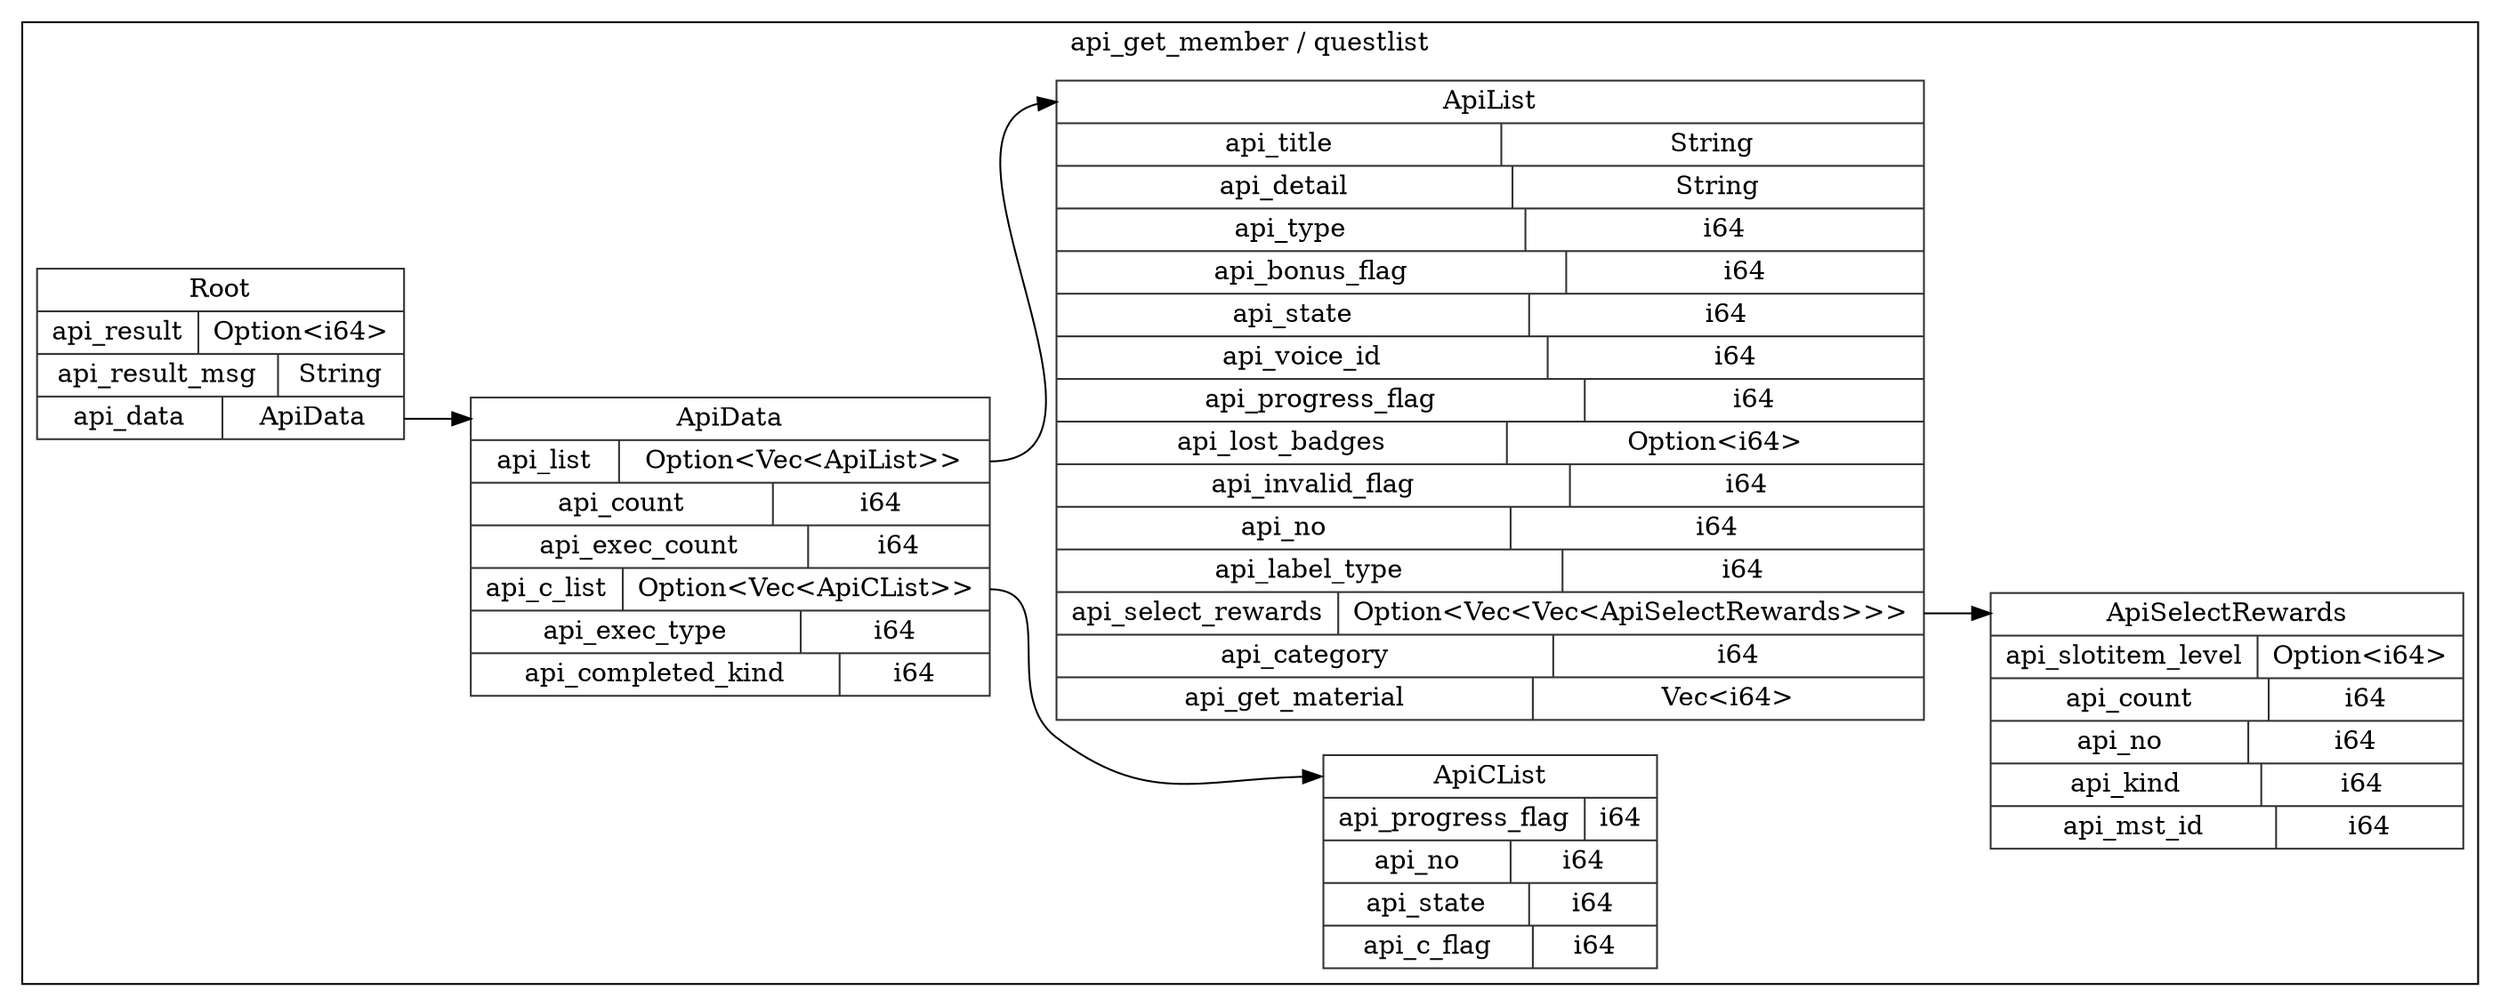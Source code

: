 digraph {
  rankdir=LR;
  subgraph cluster_0 {
    label="api_get_member / questlist";
    node [style="filled", color=white, style="solid", color=gray20];
    api_get_member__questlist__ApiData [label="<ApiData> ApiData  | { api_list | <api_list> Option\<Vec\<ApiList\>\> } | { api_count | <api_count> i64 } | { api_exec_count | <api_exec_count> i64 } | { api_c_list | <api_c_list> Option\<Vec\<ApiCList\>\> } | { api_exec_type | <api_exec_type> i64 } | { api_completed_kind | <api_completed_kind> i64 }", shape=record];
    api_get_member__questlist__ApiList;
    api_get_member__questlist__ApiData:api_list:e -> api_get_member__questlist__ApiList:ApiList:w;
    api_get_member__questlist__ApiCList;
    api_get_member__questlist__ApiData:api_c_list:e -> api_get_member__questlist__ApiCList:ApiCList:w;
    api_get_member__questlist__ApiCList [label="<ApiCList> ApiCList  | { api_progress_flag | <api_progress_flag> i64 } | { api_no | <api_no> i64 } | { api_state | <api_state> i64 } | { api_c_flag | <api_c_flag> i64 }", shape=record];
    api_get_member__questlist__Root [label="<Root> Root  | { api_result | <api_result> Option\<i64\> } | { api_result_msg | <api_result_msg> String } | { api_data | <api_data> ApiData }", shape=record];
    api_get_member__questlist__Root:api_data:e -> api_get_member__questlist__ApiData:ApiData:w;
    api_get_member__questlist__ApiList [label="<ApiList> ApiList  | { api_title | <api_title> String } | { api_detail | <api_detail> String } | { api_type | <api_type> i64 } | { api_bonus_flag | <api_bonus_flag> i64 } | { api_state | <api_state> i64 } | { api_voice_id | <api_voice_id> i64 } | { api_progress_flag | <api_progress_flag> i64 } | { api_lost_badges | <api_lost_badges> Option\<i64\> } | { api_invalid_flag | <api_invalid_flag> i64 } | { api_no | <api_no> i64 } | { api_label_type | <api_label_type> i64 } | { api_select_rewards | <api_select_rewards> Option\<Vec\<Vec\<ApiSelectRewards\>\>\> } | { api_category | <api_category> i64 } | { api_get_material | <api_get_material> Vec\<i64\> }", shape=record];
    api_get_member__questlist__ApiSelectRewards;
    api_get_member__questlist__ApiList:api_select_rewards:e -> api_get_member__questlist__ApiSelectRewards:ApiSelectRewards:w;
    api_get_member__questlist__ApiSelectRewards [label="<ApiSelectRewards> ApiSelectRewards  | { api_slotitem_level | <api_slotitem_level> Option\<i64\> } | { api_count | <api_count> i64 } | { api_no | <api_no> i64 } | { api_kind | <api_kind> i64 } | { api_mst_id | <api_mst_id> i64 }", shape=record];
  }
}
